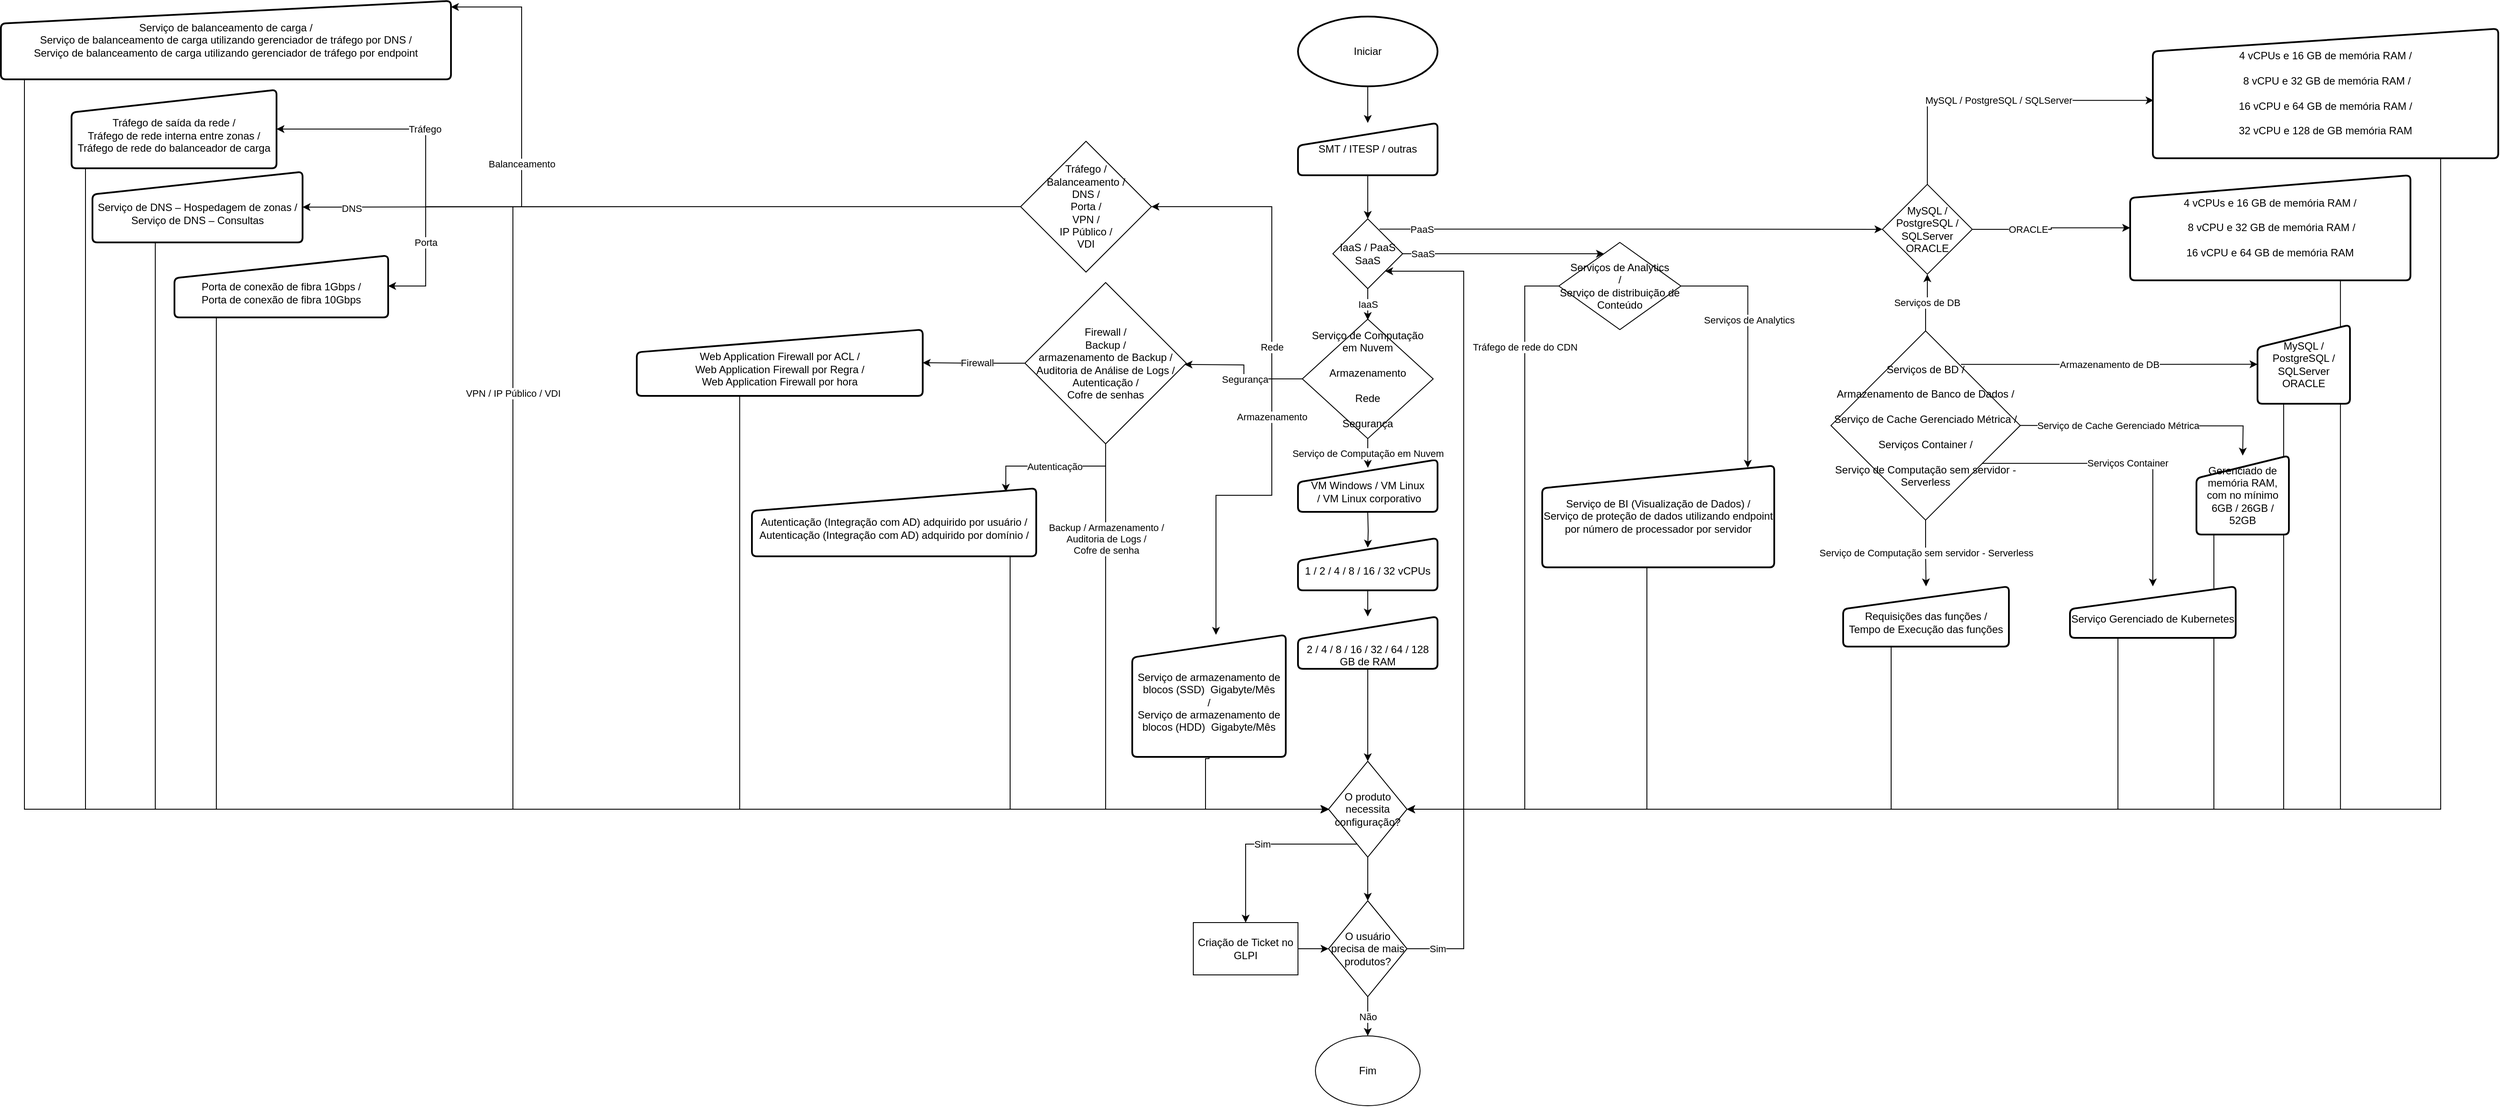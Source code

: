 <mxfile version="22.1.7" type="github">
  <diagram id="C5RBs43oDa-KdzZeNtuy" name="Page-1">
    <mxGraphModel dx="2166" dy="1443" grid="1" gridSize="10" guides="1" tooltips="1" connect="1" arrows="1" fold="1" page="1" pageScale="1" pageWidth="827" pageHeight="1169" background="#FFFFFF" math="0" shadow="0">
      <root>
        <mxCell id="WIyWlLk6GJQsqaUBKTNV-0" />
        <mxCell id="WIyWlLk6GJQsqaUBKTNV-1" parent="WIyWlLk6GJQsqaUBKTNV-0" />
        <mxCell id="rQqBpcI3bK0FMXz7D3o5-1" value="" style="edgeStyle=orthogonalEdgeStyle;rounded=0;orthogonalLoop=1;jettySize=auto;html=1;" parent="WIyWlLk6GJQsqaUBKTNV-1" source="SdO-9JioLkY82yAIHjSf-2" target="rQqBpcI3bK0FMXz7D3o5-0" edge="1">
          <mxGeometry relative="1" as="geometry" />
        </mxCell>
        <mxCell id="SdO-9JioLkY82yAIHjSf-2" value="SMT / ITESP / outras" style="html=1;strokeWidth=2;shape=manualInput;whiteSpace=wrap;rounded=1;size=26;arcSize=11;" parent="WIyWlLk6GJQsqaUBKTNV-1" vertex="1">
          <mxGeometry x="400" y="-17" width="160" height="60" as="geometry" />
        </mxCell>
        <mxCell id="ixGKhtHov63onsKk2bWm-3" value="" style="edgeStyle=orthogonalEdgeStyle;rounded=0;orthogonalLoop=1;jettySize=auto;html=1;" parent="WIyWlLk6GJQsqaUBKTNV-1" source="SdO-9JioLkY82yAIHjSf-19" target="SdO-9JioLkY82yAIHjSf-2" edge="1">
          <mxGeometry relative="1" as="geometry" />
        </mxCell>
        <mxCell id="SdO-9JioLkY82yAIHjSf-19" value="Iniciar" style="strokeWidth=2;html=1;shape=mxgraph.flowchart.start_1;whiteSpace=wrap;" parent="WIyWlLk6GJQsqaUBKTNV-1" vertex="1">
          <mxGeometry x="400" y="-139" width="160" height="80" as="geometry" />
        </mxCell>
        <mxCell id="ixGKhtHov63onsKk2bWm-5" value="IaaS " style="edgeStyle=orthogonalEdgeStyle;rounded=0;orthogonalLoop=1;jettySize=auto;html=1;" parent="WIyWlLk6GJQsqaUBKTNV-1" edge="1">
          <mxGeometry relative="1" as="geometry">
            <mxPoint x="480" y="209" as="targetPoint" />
            <mxPoint x="480" y="173" as="sourcePoint" />
          </mxGeometry>
        </mxCell>
        <mxCell id="ixGKhtHov63onsKk2bWm-18" value="&lt;div&gt;SaaS&lt;/div&gt;" style="edgeStyle=orthogonalEdgeStyle;rounded=0;orthogonalLoop=1;jettySize=auto;html=1;exitX=1;exitY=0.5;exitDx=0;exitDy=0;" parent="WIyWlLk6GJQsqaUBKTNV-1" source="rQqBpcI3bK0FMXz7D3o5-0" target="rQqBpcI3bK0FMXz7D3o5-70" edge="1">
          <mxGeometry x="-0.799" relative="1" as="geometry">
            <mxPoint x="560" y="243" as="sourcePoint" />
            <mxPoint x="728.24" y="222.72" as="targetPoint" />
            <Array as="points">
              <mxPoint x="660" y="133" />
              <mxPoint x="660" y="133" />
            </Array>
            <mxPoint as="offset" />
          </mxGeometry>
        </mxCell>
        <mxCell id="ixGKhtHov63onsKk2bWm-9" value="" style="edgeStyle=orthogonalEdgeStyle;rounded=0;orthogonalLoop=1;jettySize=auto;html=1;entryX=0.5;entryY=0.183;entryDx=0;entryDy=0;entryPerimeter=0;" parent="WIyWlLk6GJQsqaUBKTNV-1" target="ixGKhtHov63onsKk2bWm-8" edge="1">
          <mxGeometry relative="1" as="geometry">
            <mxPoint x="480" y="430" as="sourcePoint" />
            <Array as="points" />
          </mxGeometry>
        </mxCell>
        <mxCell id="ixGKhtHov63onsKk2bWm-6" value="&lt;div&gt;&lt;br&gt;&lt;/div&gt;&lt;div&gt;VM Windows / VM Linux&lt;/div&gt;&amp;nbsp;/ VM Linux corporativo" style="html=1;strokeWidth=2;shape=manualInput;whiteSpace=wrap;rounded=1;size=26;arcSize=11;" parent="WIyWlLk6GJQsqaUBKTNV-1" vertex="1">
          <mxGeometry x="400" y="369" width="160" height="60" as="geometry" />
        </mxCell>
        <mxCell id="ixGKhtHov63onsKk2bWm-12" value="" style="edgeStyle=orthogonalEdgeStyle;rounded=0;orthogonalLoop=1;jettySize=auto;html=1;" parent="WIyWlLk6GJQsqaUBKTNV-1" source="ixGKhtHov63onsKk2bWm-8" target="ixGKhtHov63onsKk2bWm-11" edge="1">
          <mxGeometry relative="1" as="geometry" />
        </mxCell>
        <mxCell id="ixGKhtHov63onsKk2bWm-8" value="&lt;div&gt;&lt;br&gt;&lt;/div&gt;&lt;div&gt;1 / 2 / 4 / 8 / 16 / 32 vCPUs&lt;/div&gt;" style="html=1;strokeWidth=2;shape=manualInput;whiteSpace=wrap;rounded=1;size=26;arcSize=11;" parent="WIyWlLk6GJQsqaUBKTNV-1" vertex="1">
          <mxGeometry x="400" y="459" width="160" height="60" as="geometry" />
        </mxCell>
        <mxCell id="ixGKhtHov63onsKk2bWm-14" value="" style="edgeStyle=orthogonalEdgeStyle;rounded=0;orthogonalLoop=1;jettySize=auto;html=1;" parent="WIyWlLk6GJQsqaUBKTNV-1" source="ixGKhtHov63onsKk2bWm-11" edge="1" target="rQqBpcI3bK0FMXz7D3o5-29">
          <mxGeometry relative="1" as="geometry">
            <mxPoint x="480" y="640" as="targetPoint" />
          </mxGeometry>
        </mxCell>
        <mxCell id="ixGKhtHov63onsKk2bWm-11" value="&lt;div&gt;&lt;br&gt;&lt;/div&gt;&lt;div&gt;&lt;br&gt;&lt;/div&gt;&lt;div&gt;2 / 4 / 8 / 16 / 32 / 64 / 128 GB de RAM&lt;/div&gt;" style="html=1;strokeWidth=2;shape=manualInput;whiteSpace=wrap;rounded=1;size=26;arcSize=11;" parent="WIyWlLk6GJQsqaUBKTNV-1" vertex="1">
          <mxGeometry x="400" y="549" width="160" height="60" as="geometry" />
        </mxCell>
        <mxCell id="rQqBpcI3bK0FMXz7D3o5-69" value="&lt;div&gt;PaaS&lt;/div&gt;" style="edgeStyle=orthogonalEdgeStyle;rounded=0;orthogonalLoop=1;jettySize=auto;html=1;entryX=0;entryY=0.5;entryDx=0;entryDy=0;exitX=0.667;exitY=0.147;exitDx=0;exitDy=0;exitPerimeter=0;" parent="WIyWlLk6GJQsqaUBKTNV-1" source="rQqBpcI3bK0FMXz7D3o5-0" target="rQqBpcI3bK0FMXz7D3o5-37" edge="1">
          <mxGeometry x="-0.832" relative="1" as="geometry">
            <mxPoint as="offset" />
          </mxGeometry>
        </mxCell>
        <mxCell id="rQqBpcI3bK0FMXz7D3o5-0" value="IaaS / PaaS SaaS" style="rhombus;whiteSpace=wrap;html=1;" parent="WIyWlLk6GJQsqaUBKTNV-1" vertex="1">
          <mxGeometry x="440" y="93" width="80" height="80" as="geometry" />
        </mxCell>
        <mxCell id="rQqBpcI3bK0FMXz7D3o5-4" value="Serviço de Computação em Nuvem" style="edgeStyle=orthogonalEdgeStyle;rounded=0;orthogonalLoop=1;jettySize=auto;html=1;entryX=0.501;entryY=0.159;entryDx=0;entryDy=0;entryPerimeter=0;" parent="WIyWlLk6GJQsqaUBKTNV-1" source="rQqBpcI3bK0FMXz7D3o5-2" target="ixGKhtHov63onsKk2bWm-6" edge="1">
          <mxGeometry relative="1" as="geometry">
            <mxPoint x="480" y="369" as="targetPoint" />
          </mxGeometry>
        </mxCell>
        <mxCell id="rQqBpcI3bK0FMXz7D3o5-9" value="&lt;div&gt;Armazenamento&lt;/div&gt;" style="edgeStyle=orthogonalEdgeStyle;rounded=0;orthogonalLoop=1;jettySize=auto;html=1;exitX=0;exitY=0.5;exitDx=0;exitDy=0;" parent="WIyWlLk6GJQsqaUBKTNV-1" source="rQqBpcI3bK0FMXz7D3o5-2" target="rQqBpcI3bK0FMXz7D3o5-7" edge="1">
          <mxGeometry x="-0.6" relative="1" as="geometry">
            <Array as="points">
              <mxPoint x="370" y="277" />
              <mxPoint x="370" y="410" />
              <mxPoint x="306" y="410" />
            </Array>
            <mxPoint as="offset" />
          </mxGeometry>
        </mxCell>
        <mxCell id="rQqBpcI3bK0FMXz7D3o5-21" value="Rede" style="edgeStyle=orthogonalEdgeStyle;rounded=0;orthogonalLoop=1;jettySize=auto;html=1;" parent="WIyWlLk6GJQsqaUBKTNV-1" source="rQqBpcI3bK0FMXz7D3o5-2" target="rQqBpcI3bK0FMXz7D3o5-77" edge="1">
          <mxGeometry x="-0.614" relative="1" as="geometry">
            <Array as="points">
              <mxPoint x="370" y="277" />
              <mxPoint x="370" y="79" />
            </Array>
            <mxPoint as="offset" />
            <mxPoint x="235.0" y="39.5" as="targetPoint" />
          </mxGeometry>
        </mxCell>
        <mxCell id="rQqBpcI3bK0FMXz7D3o5-23" value="Segurança" style="edgeStyle=orthogonalEdgeStyle;rounded=0;orthogonalLoop=1;jettySize=auto;html=1;" parent="WIyWlLk6GJQsqaUBKTNV-1" source="rQqBpcI3bK0FMXz7D3o5-2" edge="1">
          <mxGeometry x="-0.118" relative="1" as="geometry">
            <mxPoint x="270" y="260" as="targetPoint" />
            <mxPoint as="offset" />
          </mxGeometry>
        </mxCell>
        <mxCell id="rQqBpcI3bK0FMXz7D3o5-2" value="&lt;div&gt;Serviço de Computação em Nuvem&lt;/div&gt;&lt;div&gt;&lt;br&gt;&lt;/div&gt;&lt;div&gt;Armazenamento&lt;/div&gt;&lt;div&gt;&lt;br&gt;&lt;/div&gt;&lt;div&gt;Rede&lt;/div&gt;&lt;br&gt;Segurança" style="rhombus;whiteSpace=wrap;html=1;" parent="WIyWlLk6GJQsqaUBKTNV-1" vertex="1">
          <mxGeometry x="405" y="208" width="150" height="137" as="geometry" />
        </mxCell>
        <mxCell id="rQqBpcI3bK0FMXz7D3o5-24" style="edgeStyle=orthogonalEdgeStyle;rounded=0;orthogonalLoop=1;jettySize=auto;html=1;exitX=0.5;exitY=1;exitDx=0;exitDy=0;" parent="WIyWlLk6GJQsqaUBKTNV-1" edge="1" source="rQqBpcI3bK0FMXz7D3o5-7">
          <mxGeometry relative="1" as="geometry">
            <mxPoint x="120" y="450" as="sourcePoint" />
            <mxPoint x="435.818" y="770" as="targetPoint" />
            <Array as="points">
              <mxPoint x="298" y="712" />
              <mxPoint x="294" y="712" />
              <mxPoint x="294" y="770" />
            </Array>
          </mxGeometry>
        </mxCell>
        <mxCell id="rQqBpcI3bK0FMXz7D3o5-7" value="&lt;div&gt;&lt;br&gt;&lt;/div&gt;&lt;div&gt;Serviço de armazenamento de blocos (SSD)&amp;nbsp; Gigabyte/Mês&lt;/div&gt;&lt;div&gt;/&lt;/div&gt;Serviço de armazenamento de blocos (HDD)&amp;nbsp; Gigabyte/Mês" style="html=1;strokeWidth=2;shape=manualInput;whiteSpace=wrap;rounded=1;size=26;arcSize=11;" parent="WIyWlLk6GJQsqaUBKTNV-1" vertex="1">
          <mxGeometry x="210" y="570" width="176" height="140" as="geometry" />
        </mxCell>
        <mxCell id="XmgxTsyZIhXRxFOSAVXj-24" style="edgeStyle=orthogonalEdgeStyle;rounded=0;orthogonalLoop=1;jettySize=auto;html=1;" edge="1" parent="WIyWlLk6GJQsqaUBKTNV-1" source="rQqBpcI3bK0FMXz7D3o5-13" target="XmgxTsyZIhXRxFOSAVXj-23">
          <mxGeometry relative="1" as="geometry" />
        </mxCell>
        <mxCell id="rQqBpcI3bK0FMXz7D3o5-13" value="Criação de Ticket no GLPI" style="rounded=0;whiteSpace=wrap;html=1;" parent="WIyWlLk6GJQsqaUBKTNV-1" vertex="1">
          <mxGeometry x="280" y="900" width="120" height="60" as="geometry" />
        </mxCell>
        <mxCell id="rQqBpcI3bK0FMXz7D3o5-15" value="&lt;div&gt;Fim&lt;/div&gt;" style="ellipse;whiteSpace=wrap;html=1;" parent="WIyWlLk6GJQsqaUBKTNV-1" vertex="1">
          <mxGeometry x="420" y="1030" width="120" height="80" as="geometry" />
        </mxCell>
        <mxCell id="rQqBpcI3bK0FMXz7D3o5-25" value="&lt;div&gt;Backup / Armazenamento /&lt;/div&gt;&lt;div&gt;Auditoria de Logs /&lt;/div&gt;&lt;div&gt;Cofre de senha&lt;/div&gt;" style="edgeStyle=orthogonalEdgeStyle;rounded=0;orthogonalLoop=1;jettySize=auto;html=1;exitX=0.5;exitY=1;exitDx=0;exitDy=0;" parent="WIyWlLk6GJQsqaUBKTNV-1" edge="1" source="XmgxTsyZIhXRxFOSAVXj-13">
          <mxGeometry x="-0.677" relative="1" as="geometry">
            <mxPoint x="70" y="372.0" as="sourcePoint" />
            <mxPoint x="435.818" y="770" as="targetPoint" />
            <Array as="points">
              <mxPoint x="180" y="770" />
            </Array>
            <mxPoint as="offset" />
          </mxGeometry>
        </mxCell>
        <mxCell id="XmgxTsyZIhXRxFOSAVXj-18" style="edgeStyle=orthogonalEdgeStyle;rounded=0;orthogonalLoop=1;jettySize=auto;html=1;entryX=0;entryY=0.5;entryDx=0;entryDy=0;" edge="1" parent="WIyWlLk6GJQsqaUBKTNV-1" source="rQqBpcI3bK0FMXz7D3o5-22" target="rQqBpcI3bK0FMXz7D3o5-29">
          <mxGeometry relative="1" as="geometry">
            <Array as="points">
              <mxPoint x="70" y="770" />
            </Array>
          </mxGeometry>
        </mxCell>
        <mxCell id="rQqBpcI3bK0FMXz7D3o5-22" value="&lt;div&gt;&lt;br&gt;&lt;/div&gt;&lt;div&gt;Autenticação (Integração com AD) adquirido por usuário /&lt;/div&gt;Autenticação (Integração com AD) adquirido por domínio /" style="html=1;strokeWidth=2;shape=manualInput;whiteSpace=wrap;rounded=1;size=26;arcSize=11;" parent="WIyWlLk6GJQsqaUBKTNV-1" vertex="1">
          <mxGeometry x="-226" y="402" width="325.93" height="78" as="geometry" />
        </mxCell>
        <mxCell id="XmgxTsyZIhXRxFOSAVXj-22" value="Sim" style="edgeStyle=orthogonalEdgeStyle;rounded=0;orthogonalLoop=1;jettySize=auto;html=1;" edge="1" parent="WIyWlLk6GJQsqaUBKTNV-1" source="rQqBpcI3bK0FMXz7D3o5-29" target="rQqBpcI3bK0FMXz7D3o5-13">
          <mxGeometry relative="1" as="geometry">
            <Array as="points">
              <mxPoint x="340" y="810" />
            </Array>
          </mxGeometry>
        </mxCell>
        <mxCell id="XmgxTsyZIhXRxFOSAVXj-25" style="edgeStyle=orthogonalEdgeStyle;rounded=0;orthogonalLoop=1;jettySize=auto;html=1;" edge="1" parent="WIyWlLk6GJQsqaUBKTNV-1" source="rQqBpcI3bK0FMXz7D3o5-29" target="XmgxTsyZIhXRxFOSAVXj-23">
          <mxGeometry relative="1" as="geometry" />
        </mxCell>
        <mxCell id="rQqBpcI3bK0FMXz7D3o5-29" value="O produto necessita configuração?&lt;br&gt;" style="rhombus;whiteSpace=wrap;html=1;" parent="WIyWlLk6GJQsqaUBKTNV-1" vertex="1">
          <mxGeometry x="435" y="715" width="90" height="110" as="geometry" />
        </mxCell>
        <mxCell id="rQqBpcI3bK0FMXz7D3o5-33" value="Serviços de DB" style="edgeStyle=orthogonalEdgeStyle;rounded=0;orthogonalLoop=1;jettySize=auto;html=1;" parent="WIyWlLk6GJQsqaUBKTNV-1" source="rQqBpcI3bK0FMXz7D3o5-32" target="rQqBpcI3bK0FMXz7D3o5-37" edge="1">
          <mxGeometry x="0.002" relative="1" as="geometry">
            <mxPoint x="1070" y="106.45" as="targetPoint" />
            <mxPoint as="offset" />
          </mxGeometry>
        </mxCell>
        <mxCell id="rQqBpcI3bK0FMXz7D3o5-56" value="Armazenamento de DB" style="edgeStyle=orthogonalEdgeStyle;rounded=0;orthogonalLoop=1;jettySize=auto;html=1;exitX=0.687;exitY=0.177;exitDx=0;exitDy=0;exitPerimeter=0;" parent="WIyWlLk6GJQsqaUBKTNV-1" source="rQqBpcI3bK0FMXz7D3o5-32" target="rQqBpcI3bK0FMXz7D3o5-54" edge="1">
          <mxGeometry relative="1" as="geometry" />
        </mxCell>
        <mxCell id="rQqBpcI3bK0FMXz7D3o5-58" value="Serviço de Cache Gerenciado Métrica" style="edgeStyle=orthogonalEdgeStyle;rounded=0;orthogonalLoop=1;jettySize=auto;html=1;entryX=0.5;entryY=0;entryDx=0;entryDy=0;" parent="WIyWlLk6GJQsqaUBKTNV-1" edge="1">
          <mxGeometry x="-0.226" relative="1" as="geometry">
            <mxPoint x="1227.971" y="329.921" as="sourcePoint" />
            <mxPoint x="1483.0" y="364.45" as="targetPoint" />
            <mxPoint as="offset" />
          </mxGeometry>
        </mxCell>
        <mxCell id="rQqBpcI3bK0FMXz7D3o5-61" value="Serviço de Computação sem servidor - Serverless " style="edgeStyle=orthogonalEdgeStyle;rounded=0;orthogonalLoop=1;jettySize=auto;html=1;entryX=0.5;entryY=0;entryDx=0;entryDy=0;" parent="WIyWlLk6GJQsqaUBKTNV-1" source="rQqBpcI3bK0FMXz7D3o5-32" target="rQqBpcI3bK0FMXz7D3o5-59" edge="1">
          <mxGeometry relative="1" as="geometry" />
        </mxCell>
        <mxCell id="rQqBpcI3bK0FMXz7D3o5-64" value="Serviços Container" style="edgeStyle=orthogonalEdgeStyle;rounded=0;orthogonalLoop=1;jettySize=auto;html=1;exitX=0.779;exitY=0.7;exitDx=0;exitDy=0;exitPerimeter=0;" parent="WIyWlLk6GJQsqaUBKTNV-1" source="rQqBpcI3bK0FMXz7D3o5-32" target="rQqBpcI3bK0FMXz7D3o5-63" edge="1">
          <mxGeometry relative="1" as="geometry" />
        </mxCell>
        <mxCell id="rQqBpcI3bK0FMXz7D3o5-32" value="&lt;div&gt;Serviços de BD /&lt;br&gt;&lt;/div&gt;&lt;div&gt;&lt;br&gt;&lt;/div&gt;&lt;div&gt;Armazenamento de Banco de Dados /&lt;/div&gt;&lt;div&gt;&lt;br&gt;&lt;/div&gt;&lt;div&gt;Serviço de Cache Gerenciado Métrica /&lt;/div&gt;&lt;div&gt;&lt;br&gt;&lt;/div&gt;&lt;div&gt;Serviços Container /&lt;/div&gt;&lt;div&gt;&lt;br&gt;&lt;/div&gt;&lt;div&gt;Serviço de Computação sem servidor - Serverless &lt;br&gt;&lt;/div&gt;" style="rhombus;whiteSpace=wrap;html=1;" parent="WIyWlLk6GJQsqaUBKTNV-1" vertex="1">
          <mxGeometry x="1011" y="221.45" width="217" height="217" as="geometry" />
        </mxCell>
        <mxCell id="rQqBpcI3bK0FMXz7D3o5-42" style="edgeStyle=orthogonalEdgeStyle;rounded=0;orthogonalLoop=1;jettySize=auto;html=1;" parent="WIyWlLk6GJQsqaUBKTNV-1" target="rQqBpcI3bK0FMXz7D3o5-29" edge="1">
          <mxGeometry relative="1" as="geometry">
            <mxPoint x="1595.067" y="70" as="sourcePoint" />
            <mxPoint x="775" y="770" as="targetPoint" />
            <Array as="points">
              <mxPoint x="1595" y="770" />
            </Array>
          </mxGeometry>
        </mxCell>
        <mxCell id="rQqBpcI3bK0FMXz7D3o5-35" value="&lt;div&gt;4 vCPUs e 16 GB de memória RAM /&lt;/div&gt;&lt;div&gt;&lt;br&gt;&lt;/div&gt;&lt;div&gt;&amp;nbsp;8 vCPU e 32 GB de memória RAM /&lt;/div&gt;&lt;div&gt;&lt;br&gt;&lt;/div&gt;&lt;div&gt;16 vCPU e 64 GB de memória RAM&lt;br&gt;&lt;/div&gt;" style="html=1;strokeWidth=2;shape=manualInput;whiteSpace=wrap;rounded=1;size=26;arcSize=11;" parent="WIyWlLk6GJQsqaUBKTNV-1" vertex="1">
          <mxGeometry x="1354" y="42.95" width="321.34" height="120.5" as="geometry" />
        </mxCell>
        <mxCell id="rQqBpcI3bK0FMXz7D3o5-43" style="edgeStyle=orthogonalEdgeStyle;rounded=0;orthogonalLoop=1;jettySize=auto;html=1;" parent="WIyWlLk6GJQsqaUBKTNV-1" target="rQqBpcI3bK0FMXz7D3o5-29" edge="1">
          <mxGeometry relative="1" as="geometry">
            <mxPoint x="1710" y="-70" as="sourcePoint" />
            <mxPoint x="675" y="770" as="targetPoint" />
            <Array as="points">
              <mxPoint x="1710" y="770" />
            </Array>
          </mxGeometry>
        </mxCell>
        <mxCell id="rQqBpcI3bK0FMXz7D3o5-36" value="&lt;div&gt;4 vCPUs e 16 GB de memória RAM /&lt;/div&gt;&lt;div&gt;&lt;br&gt;&lt;/div&gt;&lt;div&gt;&amp;nbsp;8 vCPU e 32 GB de memória RAM /&lt;/div&gt;&lt;div&gt;&lt;br&gt;&lt;/div&gt;&lt;div&gt;16 vCPU e 64 GB de memória RAM /&lt;/div&gt;&lt;div&gt;&lt;br&gt;&lt;/div&gt;&lt;div&gt;32 vCPU e 128 de GB memória RAM&lt;br&gt;&lt;/div&gt;" style="html=1;strokeWidth=2;shape=manualInput;whiteSpace=wrap;rounded=1;size=26;arcSize=11;" parent="WIyWlLk6GJQsqaUBKTNV-1" vertex="1">
          <mxGeometry x="1380" y="-125.05" width="396" height="148.5" as="geometry" />
        </mxCell>
        <mxCell id="rQqBpcI3bK0FMXz7D3o5-39" value="ORACLE" style="edgeStyle=orthogonalEdgeStyle;rounded=0;orthogonalLoop=1;jettySize=auto;html=1;" parent="WIyWlLk6GJQsqaUBKTNV-1" source="rQqBpcI3bK0FMXz7D3o5-37" target="rQqBpcI3bK0FMXz7D3o5-35" edge="1">
          <mxGeometry x="-0.295" relative="1" as="geometry">
            <mxPoint as="offset" />
          </mxGeometry>
        </mxCell>
        <mxCell id="rQqBpcI3bK0FMXz7D3o5-40" value="MySQL / PostgreSQL / SQLServer" style="edgeStyle=orthogonalEdgeStyle;rounded=0;orthogonalLoop=1;jettySize=auto;html=1;entryX=0.002;entryY=0.553;entryDx=0;entryDy=0;entryPerimeter=0;exitX=0.5;exitY=0;exitDx=0;exitDy=0;" parent="WIyWlLk6GJQsqaUBKTNV-1" source="rQqBpcI3bK0FMXz7D3o5-37" target="rQqBpcI3bK0FMXz7D3o5-36" edge="1">
          <mxGeometry relative="1" as="geometry" />
        </mxCell>
        <mxCell id="rQqBpcI3bK0FMXz7D3o5-37" value="&lt;div&gt;MySQL /&lt;/div&gt;&lt;div&gt;PostgreSQL / &lt;br&gt;&lt;/div&gt;&lt;div&gt;SQLServer&lt;/div&gt;&lt;div&gt;ORACLE&lt;br&gt;&lt;/div&gt;" style="rhombus;whiteSpace=wrap;html=1;" parent="WIyWlLk6GJQsqaUBKTNV-1" vertex="1">
          <mxGeometry x="1070" y="53.45" width="103" height="103" as="geometry" />
        </mxCell>
        <mxCell id="rQqBpcI3bK0FMXz7D3o5-68" style="edgeStyle=orthogonalEdgeStyle;rounded=0;orthogonalLoop=1;jettySize=auto;html=1;entryX=1;entryY=0.5;entryDx=0;entryDy=0;" parent="WIyWlLk6GJQsqaUBKTNV-1" source="rQqBpcI3bK0FMXz7D3o5-54" target="rQqBpcI3bK0FMXz7D3o5-29" edge="1">
          <mxGeometry relative="1" as="geometry">
            <Array as="points">
              <mxPoint x="1530" y="770" />
            </Array>
          </mxGeometry>
        </mxCell>
        <mxCell id="rQqBpcI3bK0FMXz7D3o5-54" value="&lt;div&gt;MySQL /&lt;/div&gt;&lt;div&gt;PostgreSQL / &lt;br&gt;&lt;/div&gt;&lt;div&gt;SQLServer&lt;/div&gt;&lt;div&gt;ORACLE&lt;br&gt;&lt;/div&gt;" style="html=1;strokeWidth=2;shape=manualInput;whiteSpace=wrap;rounded=1;size=26;arcSize=11;" parent="WIyWlLk6GJQsqaUBKTNV-1" vertex="1">
          <mxGeometry x="1500" y="214.45" width="106" height="90.5" as="geometry" />
        </mxCell>
        <mxCell id="rQqBpcI3bK0FMXz7D3o5-67" style="edgeStyle=orthogonalEdgeStyle;rounded=0;orthogonalLoop=1;jettySize=auto;html=1;entryX=1;entryY=0.5;entryDx=0;entryDy=0;" parent="WIyWlLk6GJQsqaUBKTNV-1" source="rQqBpcI3bK0FMXz7D3o5-57" target="rQqBpcI3bK0FMXz7D3o5-29" edge="1">
          <mxGeometry relative="1" as="geometry">
            <Array as="points">
              <mxPoint x="1450" y="770" />
            </Array>
          </mxGeometry>
        </mxCell>
        <mxCell id="rQqBpcI3bK0FMXz7D3o5-57" value="Gerenciado de memória RAM, com no mínimo 6GB / 26GB / 52GB" style="html=1;strokeWidth=2;shape=manualInput;whiteSpace=wrap;rounded=1;size=26;arcSize=11;" parent="WIyWlLk6GJQsqaUBKTNV-1" vertex="1">
          <mxGeometry x="1430" y="364.45" width="106" height="90.5" as="geometry" />
        </mxCell>
        <mxCell id="rQqBpcI3bK0FMXz7D3o5-65" style="edgeStyle=orthogonalEdgeStyle;rounded=0;orthogonalLoop=1;jettySize=auto;html=1;entryX=1;entryY=0.5;entryDx=0;entryDy=0;" parent="WIyWlLk6GJQsqaUBKTNV-1" source="rQqBpcI3bK0FMXz7D3o5-59" target="rQqBpcI3bK0FMXz7D3o5-29" edge="1">
          <mxGeometry relative="1" as="geometry">
            <Array as="points">
              <mxPoint x="1080" y="770" />
            </Array>
          </mxGeometry>
        </mxCell>
        <mxCell id="rQqBpcI3bK0FMXz7D3o5-59" value="&lt;div&gt;&lt;br&gt;&lt;/div&gt;&lt;div&gt;Requisições das funções /&lt;/div&gt;Tempo de Execução das funções" style="html=1;strokeWidth=2;shape=manualInput;whiteSpace=wrap;rounded=1;size=26;arcSize=11;" parent="WIyWlLk6GJQsqaUBKTNV-1" vertex="1">
          <mxGeometry x="1025" y="514.45" width="190" height="69" as="geometry" />
        </mxCell>
        <mxCell id="rQqBpcI3bK0FMXz7D3o5-66" style="edgeStyle=orthogonalEdgeStyle;rounded=0;orthogonalLoop=1;jettySize=auto;html=1;entryX=1;entryY=0.5;entryDx=0;entryDy=0;" parent="WIyWlLk6GJQsqaUBKTNV-1" source="rQqBpcI3bK0FMXz7D3o5-63" target="rQqBpcI3bK0FMXz7D3o5-29" edge="1">
          <mxGeometry relative="1" as="geometry">
            <Array as="points">
              <mxPoint x="1340" y="770" />
            </Array>
          </mxGeometry>
        </mxCell>
        <mxCell id="rQqBpcI3bK0FMXz7D3o5-63" value="&lt;div&gt;&lt;br&gt;&lt;/div&gt;&lt;div&gt;Serviço Gerenciado de Kubernetes&lt;/div&gt;" style="html=1;strokeWidth=2;shape=manualInput;whiteSpace=wrap;rounded=1;size=26;arcSize=11;" parent="WIyWlLk6GJQsqaUBKTNV-1" vertex="1">
          <mxGeometry x="1285" y="514.45" width="190" height="59" as="geometry" />
        </mxCell>
        <mxCell id="rQqBpcI3bK0FMXz7D3o5-70" value="&lt;div&gt;Serviços de Analytics&lt;br&gt;&lt;/div&gt;&lt;div&gt;/&lt;br&gt;&lt;/div&gt;&lt;div&gt;Serviço de distribuição de Conteúdo&lt;br&gt;&lt;/div&gt;" style="rhombus;whiteSpace=wrap;html=1;" parent="WIyWlLk6GJQsqaUBKTNV-1" vertex="1">
          <mxGeometry x="699" y="120" width="140" height="100" as="geometry" />
        </mxCell>
        <mxCell id="rQqBpcI3bK0FMXz7D3o5-75" value="Tráfego de rede do CDN" style="edgeStyle=orthogonalEdgeStyle;rounded=0;orthogonalLoop=1;jettySize=auto;html=1;entryX=1;entryY=0.5;entryDx=0;entryDy=0;exitX=0;exitY=0.5;exitDx=0;exitDy=0;" parent="WIyWlLk6GJQsqaUBKTNV-1" source="rQqBpcI3bK0FMXz7D3o5-70" target="rQqBpcI3bK0FMXz7D3o5-29" edge="1">
          <mxGeometry x="-0.719" relative="1" as="geometry">
            <Array as="points">
              <mxPoint x="660" y="170" />
              <mxPoint x="660" y="770" />
            </Array>
            <mxPoint x="660" y="330" as="sourcePoint" />
            <mxPoint as="offset" />
          </mxGeometry>
        </mxCell>
        <mxCell id="rQqBpcI3bK0FMXz7D3o5-76" style="edgeStyle=orthogonalEdgeStyle;rounded=0;orthogonalLoop=1;jettySize=auto;html=1;entryX=1;entryY=0.5;entryDx=0;entryDy=0;" parent="WIyWlLk6GJQsqaUBKTNV-1" source="rQqBpcI3bK0FMXz7D3o5-73" target="rQqBpcI3bK0FMXz7D3o5-29" edge="1">
          <mxGeometry relative="1" as="geometry">
            <Array as="points">
              <mxPoint x="800" y="770" />
            </Array>
          </mxGeometry>
        </mxCell>
        <mxCell id="rQqBpcI3bK0FMXz7D3o5-73" value="Serviço de BI (Visualização de Dados) /&lt;br&gt;Serviço de proteção de dados utilizando endpoint por número de processador por servidor" style="html=1;strokeWidth=2;shape=manualInput;whiteSpace=wrap;rounded=1;size=26;arcSize=11;" parent="WIyWlLk6GJQsqaUBKTNV-1" vertex="1">
          <mxGeometry x="680" y="375.91" width="266" height="116.77" as="geometry" />
        </mxCell>
        <mxCell id="rQqBpcI3bK0FMXz7D3o5-74" value="Serviços de Analytics" style="edgeStyle=orthogonalEdgeStyle;rounded=0;orthogonalLoop=1;jettySize=auto;html=1;entryX=0.886;entryY=0.021;entryDx=0;entryDy=0;entryPerimeter=0;exitX=1;exitY=0.5;exitDx=0;exitDy=0;" parent="WIyWlLk6GJQsqaUBKTNV-1" source="rQqBpcI3bK0FMXz7D3o5-70" target="rQqBpcI3bK0FMXz7D3o5-73" edge="1">
          <mxGeometry x="-0.191" y="1" relative="1" as="geometry">
            <mxPoint as="offset" />
          </mxGeometry>
        </mxCell>
        <mxCell id="XmgxTsyZIhXRxFOSAVXj-4" value="Tráfego" style="edgeStyle=orthogonalEdgeStyle;rounded=0;orthogonalLoop=1;jettySize=auto;html=1;entryX=1;entryY=0.5;entryDx=0;entryDy=0;" edge="1" parent="WIyWlLk6GJQsqaUBKTNV-1" source="rQqBpcI3bK0FMXz7D3o5-77" target="XmgxTsyZIhXRxFOSAVXj-0">
          <mxGeometry x="0.64" relative="1" as="geometry">
            <Array as="points">
              <mxPoint x="-600" y="79" />
              <mxPoint x="-600" y="-10" />
            </Array>
            <mxPoint as="offset" />
          </mxGeometry>
        </mxCell>
        <mxCell id="XmgxTsyZIhXRxFOSAVXj-5" value="Balanceamento" style="edgeStyle=orthogonalEdgeStyle;rounded=0;orthogonalLoop=1;jettySize=auto;html=1;" edge="1" parent="WIyWlLk6GJQsqaUBKTNV-1" source="rQqBpcI3bK0FMXz7D3o5-77" target="XmgxTsyZIhXRxFOSAVXj-1">
          <mxGeometry x="0.408" relative="1" as="geometry">
            <mxPoint x="-500" y="-150" as="targetPoint" />
            <Array as="points">
              <mxPoint x="-490" y="79" />
              <mxPoint x="-490" y="-150" />
            </Array>
            <mxPoint as="offset" />
          </mxGeometry>
        </mxCell>
        <mxCell id="XmgxTsyZIhXRxFOSAVXj-6" value="DNS" style="edgeStyle=orthogonalEdgeStyle;rounded=0;orthogonalLoop=1;jettySize=auto;html=1;entryX=1;entryY=0.5;entryDx=0;entryDy=0;" edge="1" parent="WIyWlLk6GJQsqaUBKTNV-1" source="rQqBpcI3bK0FMXz7D3o5-77" target="XmgxTsyZIhXRxFOSAVXj-2">
          <mxGeometry x="0.865" relative="1" as="geometry">
            <mxPoint y="1" as="offset" />
          </mxGeometry>
        </mxCell>
        <mxCell id="XmgxTsyZIhXRxFOSAVXj-7" value="Porta" style="edgeStyle=orthogonalEdgeStyle;rounded=0;orthogonalLoop=1;jettySize=auto;html=1;" edge="1" parent="WIyWlLk6GJQsqaUBKTNV-1" source="rQqBpcI3bK0FMXz7D3o5-77" target="XmgxTsyZIhXRxFOSAVXj-3">
          <mxGeometry x="0.772" relative="1" as="geometry">
            <Array as="points">
              <mxPoint x="-600" y="79" />
              <mxPoint x="-600" y="170" />
            </Array>
            <mxPoint as="offset" />
          </mxGeometry>
        </mxCell>
        <mxCell id="XmgxTsyZIhXRxFOSAVXj-8" value="VPN / IP Público / VDI" style="edgeStyle=orthogonalEdgeStyle;rounded=0;orthogonalLoop=1;jettySize=auto;html=1;entryX=0;entryY=0.5;entryDx=0;entryDy=0;" edge="1" parent="WIyWlLk6GJQsqaUBKTNV-1" source="rQqBpcI3bK0FMXz7D3o5-77" target="rQqBpcI3bK0FMXz7D3o5-29">
          <mxGeometry x="-0.279" relative="1" as="geometry">
            <mxPoint x="-130" y="280.0" as="targetPoint" />
            <Array as="points">
              <mxPoint x="-500" y="79" />
              <mxPoint x="-500" y="770" />
            </Array>
            <mxPoint as="offset" />
          </mxGeometry>
        </mxCell>
        <mxCell id="rQqBpcI3bK0FMXz7D3o5-77" value="&lt;div&gt;Tráfego /&lt;/div&gt;&lt;div&gt;Balanceamento /&lt;/div&gt;&lt;div&gt;DNS /&lt;br&gt;&lt;/div&gt;&lt;div&gt;Porta /&lt;/div&gt;&lt;div&gt;VPN /&lt;/div&gt;&lt;div&gt;IP Público /&lt;/div&gt;&lt;div&gt;VDI&lt;br&gt;&lt;/div&gt;" style="rhombus;whiteSpace=wrap;html=1;" parent="WIyWlLk6GJQsqaUBKTNV-1" vertex="1">
          <mxGeometry x="82" y="4" width="150" height="150" as="geometry" />
        </mxCell>
        <mxCell id="XmgxTsyZIhXRxFOSAVXj-12" style="edgeStyle=orthogonalEdgeStyle;rounded=0;orthogonalLoop=1;jettySize=auto;html=1;" edge="1" parent="WIyWlLk6GJQsqaUBKTNV-1" source="XmgxTsyZIhXRxFOSAVXj-0" target="rQqBpcI3bK0FMXz7D3o5-29">
          <mxGeometry relative="1" as="geometry">
            <mxPoint x="-310" y="770" as="targetPoint" />
            <Array as="points">
              <mxPoint x="-990" y="770" />
            </Array>
          </mxGeometry>
        </mxCell>
        <mxCell id="XmgxTsyZIhXRxFOSAVXj-0" value="&lt;div align=&quot;center&quot;&gt;&lt;br&gt;&lt;/div&gt;&lt;div align=&quot;center&quot;&gt;Tráfego de saída da rede /&lt;br&gt;Tráfego de rede interna entre zonas /&lt;br&gt;Tráfego de rede do balanceador de carga&lt;br&gt;&lt;/div&gt;" style="html=1;strokeWidth=2;shape=manualInput;whiteSpace=wrap;rounded=1;size=26;arcSize=11;align=center;" vertex="1" parent="WIyWlLk6GJQsqaUBKTNV-1">
          <mxGeometry x="-1006" y="-55" width="235" height="90" as="geometry" />
        </mxCell>
        <mxCell id="XmgxTsyZIhXRxFOSAVXj-11" style="edgeStyle=orthogonalEdgeStyle;rounded=0;orthogonalLoop=1;jettySize=auto;html=1;entryX=0;entryY=0.5;entryDx=0;entryDy=0;" edge="1" parent="WIyWlLk6GJQsqaUBKTNV-1" source="XmgxTsyZIhXRxFOSAVXj-1" target="rQqBpcI3bK0FMXz7D3o5-29">
          <mxGeometry relative="1" as="geometry">
            <mxPoint x="110" y="770" as="targetPoint" />
            <Array as="points">
              <mxPoint x="-1060" y="770" />
            </Array>
          </mxGeometry>
        </mxCell>
        <mxCell id="XmgxTsyZIhXRxFOSAVXj-1" value="Serviço de balanceamento de carga /&lt;br&gt;Serviço de balanceamento de carga utilizando gerenciador de tráfego por DNS /&lt;br&gt;Serviço de balanceamento de carga utilizando gerenciador de tráfego por endpoint" style="html=1;strokeWidth=2;shape=manualInput;whiteSpace=wrap;rounded=1;size=26;arcSize=11;align=center;" vertex="1" parent="WIyWlLk6GJQsqaUBKTNV-1">
          <mxGeometry x="-1087" y="-157" width="516" height="90" as="geometry" />
        </mxCell>
        <mxCell id="XmgxTsyZIhXRxFOSAVXj-10" style="edgeStyle=orthogonalEdgeStyle;rounded=0;orthogonalLoop=1;jettySize=auto;html=1;" edge="1" parent="WIyWlLk6GJQsqaUBKTNV-1" source="XmgxTsyZIhXRxFOSAVXj-2" target="rQqBpcI3bK0FMXz7D3o5-29">
          <mxGeometry relative="1" as="geometry">
            <mxPoint x="130" y="770" as="targetPoint" />
            <Array as="points">
              <mxPoint x="-910" y="770" />
            </Array>
          </mxGeometry>
        </mxCell>
        <mxCell id="XmgxTsyZIhXRxFOSAVXj-2" value="&lt;div&gt;&lt;br&gt;&lt;/div&gt;&lt;div&gt;Serviço de DNS – Hospedagem de zonas /&lt;/div&gt;Serviço de DNS – Consultas" style="html=1;strokeWidth=2;shape=manualInput;whiteSpace=wrap;rounded=1;size=26;arcSize=11;" vertex="1" parent="WIyWlLk6GJQsqaUBKTNV-1">
          <mxGeometry x="-982" y="39" width="240.86" height="81" as="geometry" />
        </mxCell>
        <mxCell id="XmgxTsyZIhXRxFOSAVXj-9" style="edgeStyle=orthogonalEdgeStyle;rounded=0;orthogonalLoop=1;jettySize=auto;html=1;entryX=0;entryY=0.5;entryDx=0;entryDy=0;" edge="1" parent="WIyWlLk6GJQsqaUBKTNV-1" source="XmgxTsyZIhXRxFOSAVXj-3" target="rQqBpcI3bK0FMXz7D3o5-29">
          <mxGeometry relative="1" as="geometry">
            <mxPoint x="350" y="740" as="targetPoint" />
            <Array as="points">
              <mxPoint x="-840" y="770" />
            </Array>
          </mxGeometry>
        </mxCell>
        <mxCell id="XmgxTsyZIhXRxFOSAVXj-3" value="&lt;div&gt;&lt;br&gt;&lt;/div&gt;&lt;div&gt;Porta de conexão de fibra 1Gbps /&lt;/div&gt;Porta de conexão de fibra 10Gbps" style="html=1;strokeWidth=2;shape=manualInput;whiteSpace=wrap;rounded=1;size=26;arcSize=11;" vertex="1" parent="WIyWlLk6GJQsqaUBKTNV-1">
          <mxGeometry x="-888" y="135" width="245" height="71" as="geometry" />
        </mxCell>
        <mxCell id="XmgxTsyZIhXRxFOSAVXj-15" value="Firewall" style="edgeStyle=orthogonalEdgeStyle;rounded=0;orthogonalLoop=1;jettySize=auto;html=1;" edge="1" parent="WIyWlLk6GJQsqaUBKTNV-1" source="XmgxTsyZIhXRxFOSAVXj-13" target="XmgxTsyZIhXRxFOSAVXj-14">
          <mxGeometry x="-0.06" y="-1" relative="1" as="geometry">
            <mxPoint as="offset" />
          </mxGeometry>
        </mxCell>
        <mxCell id="XmgxTsyZIhXRxFOSAVXj-13" value="&lt;div&gt;Firewall /&lt;/div&gt;&lt;div&gt;Backup /&lt;/div&gt;&lt;div&gt;armazenamento de Backup /&lt;/div&gt;&lt;div&gt;Auditoria de Análise de Logs /&lt;br&gt;&lt;/div&gt;&lt;div&gt;Autenticação /&lt;/div&gt;&lt;div&gt;Cofre de senhas&lt;br&gt;&lt;/div&gt;" style="rhombus;whiteSpace=wrap;html=1;" vertex="1" parent="WIyWlLk6GJQsqaUBKTNV-1">
          <mxGeometry x="87" y="166" width="185" height="185" as="geometry" />
        </mxCell>
        <mxCell id="XmgxTsyZIhXRxFOSAVXj-19" style="edgeStyle=orthogonalEdgeStyle;rounded=0;orthogonalLoop=1;jettySize=auto;html=1;entryX=0;entryY=0.5;entryDx=0;entryDy=0;" edge="1" parent="WIyWlLk6GJQsqaUBKTNV-1" source="XmgxTsyZIhXRxFOSAVXj-14" target="rQqBpcI3bK0FMXz7D3o5-29">
          <mxGeometry relative="1" as="geometry">
            <Array as="points">
              <mxPoint x="-240" y="770" />
            </Array>
          </mxGeometry>
        </mxCell>
        <mxCell id="XmgxTsyZIhXRxFOSAVXj-14" value="&lt;div&gt;&lt;br&gt;&lt;/div&gt;&lt;div&gt;Web Application Firewall por ACL /&lt;/div&gt;Web Application Firewall por Regra /&lt;br&gt;Web Application Firewall por hora" style="html=1;strokeWidth=2;shape=manualInput;whiteSpace=wrap;rounded=1;size=26;arcSize=11;" vertex="1" parent="WIyWlLk6GJQsqaUBKTNV-1">
          <mxGeometry x="-358" y="220" width="327.82" height="76" as="geometry" />
        </mxCell>
        <mxCell id="XmgxTsyZIhXRxFOSAVXj-17" value="Autenticação" style="edgeStyle=orthogonalEdgeStyle;rounded=0;orthogonalLoop=1;jettySize=auto;html=1;entryX=0.893;entryY=0.05;entryDx=0;entryDy=0;entryPerimeter=0;" edge="1" parent="WIyWlLk6GJQsqaUBKTNV-1" source="XmgxTsyZIhXRxFOSAVXj-13" target="rQqBpcI3bK0FMXz7D3o5-22">
          <mxGeometry relative="1" as="geometry" />
        </mxCell>
        <mxCell id="XmgxTsyZIhXRxFOSAVXj-26" value="Não" style="edgeStyle=orthogonalEdgeStyle;rounded=0;orthogonalLoop=1;jettySize=auto;html=1;" edge="1" parent="WIyWlLk6GJQsqaUBKTNV-1" source="XmgxTsyZIhXRxFOSAVXj-23" target="rQqBpcI3bK0FMXz7D3o5-15">
          <mxGeometry relative="1" as="geometry">
            <Array as="points">
              <mxPoint x="480" y="1040" />
            </Array>
          </mxGeometry>
        </mxCell>
        <mxCell id="XmgxTsyZIhXRxFOSAVXj-27" value="Sim" style="edgeStyle=orthogonalEdgeStyle;rounded=0;orthogonalLoop=1;jettySize=auto;html=1;entryX=1;entryY=1;entryDx=0;entryDy=0;" edge="1" parent="WIyWlLk6GJQsqaUBKTNV-1" source="XmgxTsyZIhXRxFOSAVXj-23" target="rQqBpcI3bK0FMXz7D3o5-0">
          <mxGeometry x="-0.925" relative="1" as="geometry">
            <mxPoint x="590" y="141.111" as="targetPoint" />
            <Array as="points">
              <mxPoint x="590" y="930" />
              <mxPoint x="590" y="153" />
            </Array>
            <mxPoint as="offset" />
          </mxGeometry>
        </mxCell>
        <mxCell id="XmgxTsyZIhXRxFOSAVXj-23" value="O usuário precisa de mais produtos?" style="rhombus;whiteSpace=wrap;html=1;" vertex="1" parent="WIyWlLk6GJQsqaUBKTNV-1">
          <mxGeometry x="435" y="875" width="90" height="110" as="geometry" />
        </mxCell>
      </root>
    </mxGraphModel>
  </diagram>
</mxfile>
